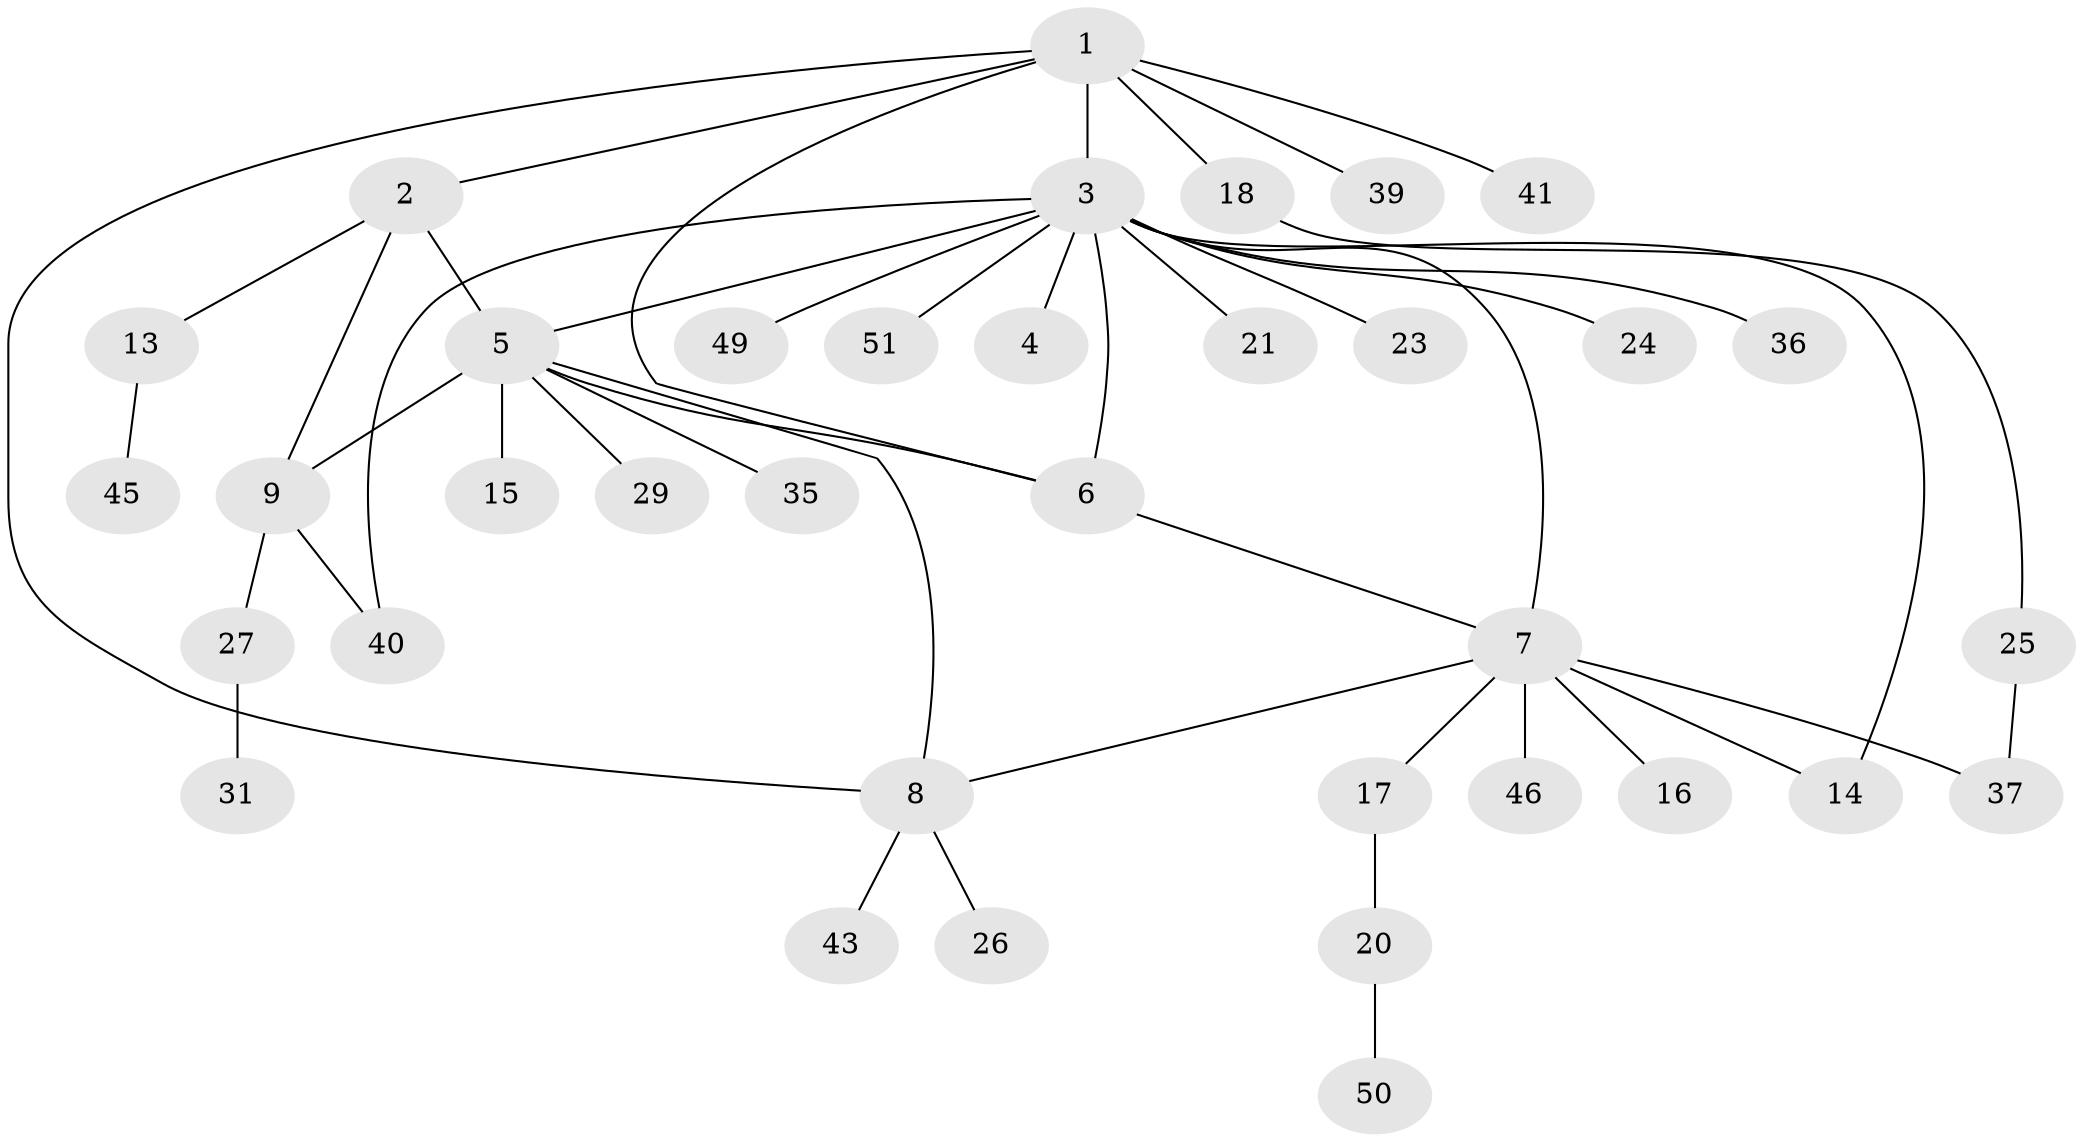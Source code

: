 // original degree distribution, {7: 0.018867924528301886, 5: 0.09433962264150944, 13: 0.018867924528301886, 1: 0.49056603773584906, 4: 0.03773584905660377, 6: 0.018867924528301886, 2: 0.22641509433962265, 3: 0.09433962264150944}
// Generated by graph-tools (version 1.1) at 2025/42/03/06/25 10:42:10]
// undirected, 36 vertices, 45 edges
graph export_dot {
graph [start="1"]
  node [color=gray90,style=filled];
  1 [super="+32"];
  2 [super="+38"];
  3 [super="+33"];
  4;
  5 [super="+10"];
  6 [super="+19"];
  7 [super="+12"];
  8 [super="+11"];
  9 [super="+48"];
  13 [super="+22"];
  14 [super="+52"];
  15 [super="+44"];
  16;
  17;
  18 [super="+30"];
  20 [super="+42"];
  21 [super="+34"];
  23;
  24;
  25;
  26;
  27 [super="+28"];
  29;
  31;
  35;
  36;
  37;
  39 [super="+47"];
  40;
  41;
  43;
  45 [super="+53"];
  46;
  49;
  50;
  51;
  1 -- 2;
  1 -- 3;
  1 -- 8;
  1 -- 18;
  1 -- 41;
  1 -- 39;
  1 -- 6;
  2 -- 5;
  2 -- 9;
  2 -- 13;
  3 -- 4;
  3 -- 6;
  3 -- 7;
  3 -- 21;
  3 -- 23;
  3 -- 24;
  3 -- 36;
  3 -- 40;
  3 -- 49;
  3 -- 51;
  3 -- 14;
  3 -- 5;
  5 -- 6;
  5 -- 15;
  5 -- 35;
  5 -- 8;
  5 -- 9;
  5 -- 29;
  6 -- 7;
  7 -- 8;
  7 -- 37;
  7 -- 16;
  7 -- 17;
  7 -- 46;
  7 -- 14;
  8 -- 43;
  8 -- 26;
  9 -- 27;
  9 -- 40;
  13 -- 45;
  17 -- 20;
  18 -- 25;
  20 -- 50;
  25 -- 37;
  27 -- 31;
}
